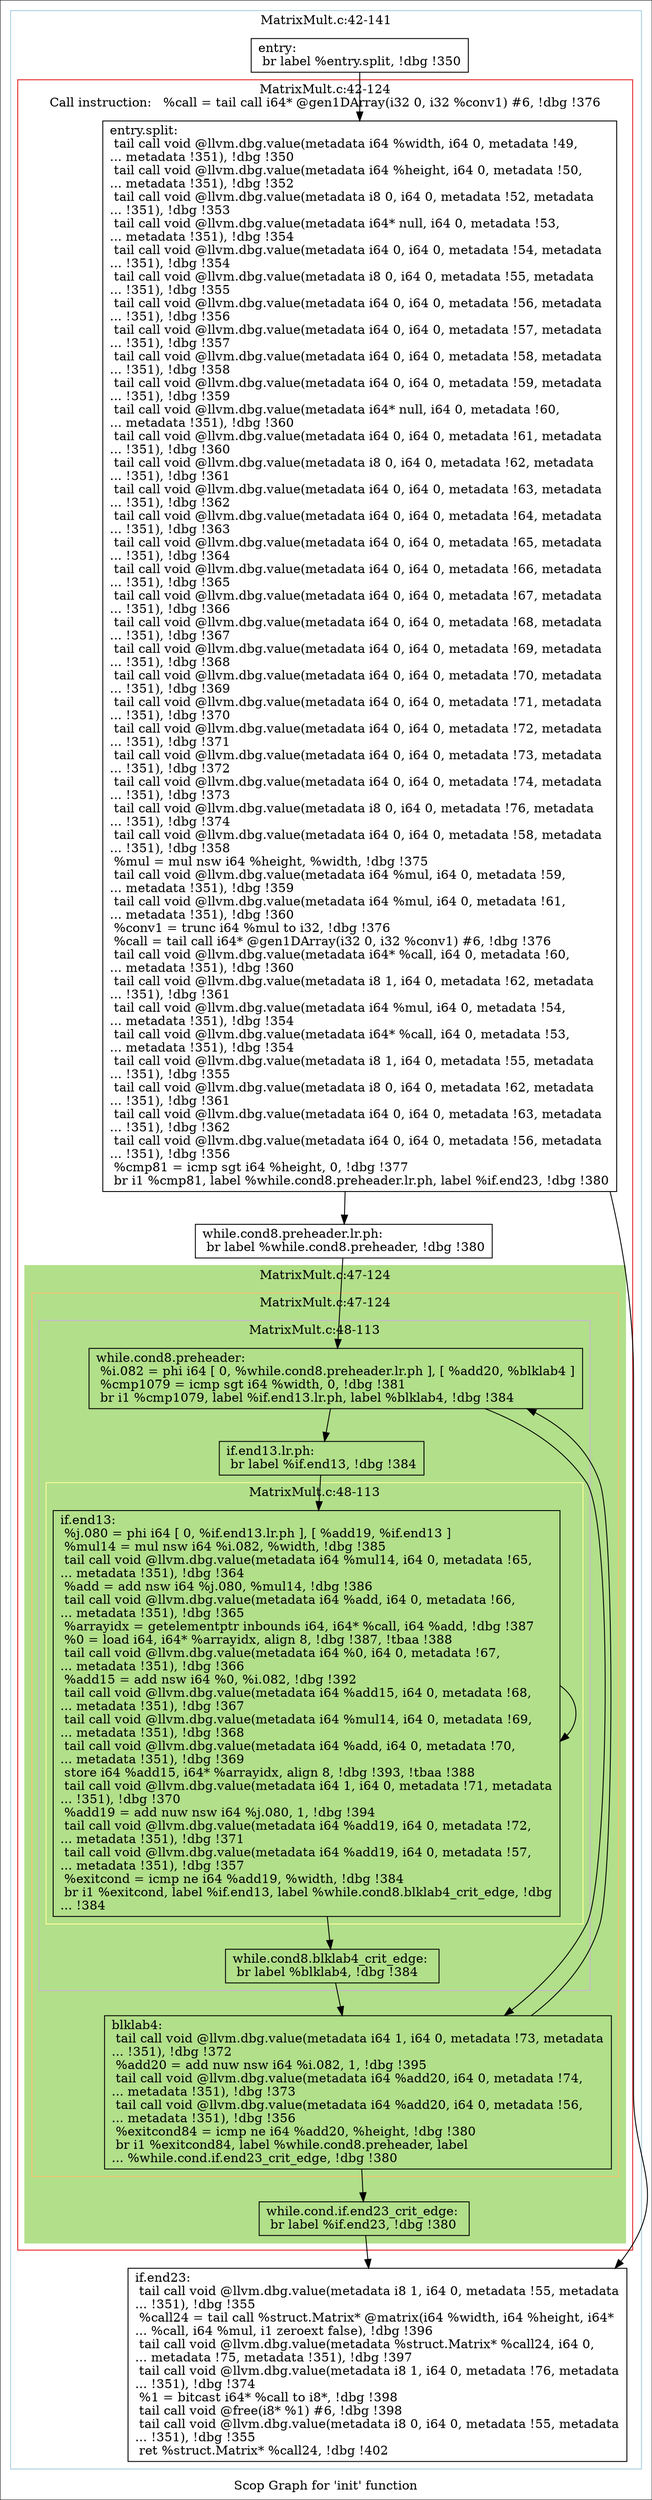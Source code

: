 digraph "Scop Graph for 'init' function" {
	label="Scop Graph for 'init' function";

	Node0xabf3ce0 [shape=record,label="{entry:\l  br label %entry.split, !dbg !350\l}"];
	Node0xabf3ce0 -> Node0xad92cf0;
	Node0xad92cf0 [shape=record,label="{entry.split:                                      \l  tail call void @llvm.dbg.value(metadata i64 %width, i64 0, metadata !49,\l... metadata !351), !dbg !350\l  tail call void @llvm.dbg.value(metadata i64 %height, i64 0, metadata !50,\l... metadata !351), !dbg !352\l  tail call void @llvm.dbg.value(metadata i8 0, i64 0, metadata !52, metadata\l... !351), !dbg !353\l  tail call void @llvm.dbg.value(metadata i64* null, i64 0, metadata !53,\l... metadata !351), !dbg !354\l  tail call void @llvm.dbg.value(metadata i64 0, i64 0, metadata !54, metadata\l... !351), !dbg !354\l  tail call void @llvm.dbg.value(metadata i8 0, i64 0, metadata !55, metadata\l... !351), !dbg !355\l  tail call void @llvm.dbg.value(metadata i64 0, i64 0, metadata !56, metadata\l... !351), !dbg !356\l  tail call void @llvm.dbg.value(metadata i64 0, i64 0, metadata !57, metadata\l... !351), !dbg !357\l  tail call void @llvm.dbg.value(metadata i64 0, i64 0, metadata !58, metadata\l... !351), !dbg !358\l  tail call void @llvm.dbg.value(metadata i64 0, i64 0, metadata !59, metadata\l... !351), !dbg !359\l  tail call void @llvm.dbg.value(metadata i64* null, i64 0, metadata !60,\l... metadata !351), !dbg !360\l  tail call void @llvm.dbg.value(metadata i64 0, i64 0, metadata !61, metadata\l... !351), !dbg !360\l  tail call void @llvm.dbg.value(metadata i8 0, i64 0, metadata !62, metadata\l... !351), !dbg !361\l  tail call void @llvm.dbg.value(metadata i64 0, i64 0, metadata !63, metadata\l... !351), !dbg !362\l  tail call void @llvm.dbg.value(metadata i64 0, i64 0, metadata !64, metadata\l... !351), !dbg !363\l  tail call void @llvm.dbg.value(metadata i64 0, i64 0, metadata !65, metadata\l... !351), !dbg !364\l  tail call void @llvm.dbg.value(metadata i64 0, i64 0, metadata !66, metadata\l... !351), !dbg !365\l  tail call void @llvm.dbg.value(metadata i64 0, i64 0, metadata !67, metadata\l... !351), !dbg !366\l  tail call void @llvm.dbg.value(metadata i64 0, i64 0, metadata !68, metadata\l... !351), !dbg !367\l  tail call void @llvm.dbg.value(metadata i64 0, i64 0, metadata !69, metadata\l... !351), !dbg !368\l  tail call void @llvm.dbg.value(metadata i64 0, i64 0, metadata !70, metadata\l... !351), !dbg !369\l  tail call void @llvm.dbg.value(metadata i64 0, i64 0, metadata !71, metadata\l... !351), !dbg !370\l  tail call void @llvm.dbg.value(metadata i64 0, i64 0, metadata !72, metadata\l... !351), !dbg !371\l  tail call void @llvm.dbg.value(metadata i64 0, i64 0, metadata !73, metadata\l... !351), !dbg !372\l  tail call void @llvm.dbg.value(metadata i64 0, i64 0, metadata !74, metadata\l... !351), !dbg !373\l  tail call void @llvm.dbg.value(metadata i8 0, i64 0, metadata !76, metadata\l... !351), !dbg !374\l  tail call void @llvm.dbg.value(metadata i64 0, i64 0, metadata !58, metadata\l... !351), !dbg !358\l  %mul = mul nsw i64 %height, %width, !dbg !375\l  tail call void @llvm.dbg.value(metadata i64 %mul, i64 0, metadata !59,\l... metadata !351), !dbg !359\l  tail call void @llvm.dbg.value(metadata i64 %mul, i64 0, metadata !61,\l... metadata !351), !dbg !360\l  %conv1 = trunc i64 %mul to i32, !dbg !376\l  %call = tail call i64* @gen1DArray(i32 0, i32 %conv1) #6, !dbg !376\l  tail call void @llvm.dbg.value(metadata i64* %call, i64 0, metadata !60,\l... metadata !351), !dbg !360\l  tail call void @llvm.dbg.value(metadata i8 1, i64 0, metadata !62, metadata\l... !351), !dbg !361\l  tail call void @llvm.dbg.value(metadata i64 %mul, i64 0, metadata !54,\l... metadata !351), !dbg !354\l  tail call void @llvm.dbg.value(metadata i64* %call, i64 0, metadata !53,\l... metadata !351), !dbg !354\l  tail call void @llvm.dbg.value(metadata i8 1, i64 0, metadata !55, metadata\l... !351), !dbg !355\l  tail call void @llvm.dbg.value(metadata i8 0, i64 0, metadata !62, metadata\l... !351), !dbg !361\l  tail call void @llvm.dbg.value(metadata i64 0, i64 0, metadata !63, metadata\l... !351), !dbg !362\l  tail call void @llvm.dbg.value(metadata i64 0, i64 0, metadata !56, metadata\l... !351), !dbg !356\l  %cmp81 = icmp sgt i64 %height, 0, !dbg !377\l  br i1 %cmp81, label %while.cond8.preheader.lr.ph, label %if.end23, !dbg !380\l}"];
	Node0xad92cf0 -> Node0xad947f0;
	Node0xad92cf0 -> Node0xad8c480;
	Node0xad947f0 [shape=record,label="{while.cond8.preheader.lr.ph:                      \l  br label %while.cond8.preheader, !dbg !380\l}"];
	Node0xad947f0 -> Node0xae0b9c0;
	Node0xae0b9c0 [shape=record,label="{while.cond8.preheader:                            \l  %i.082 = phi i64 [ 0, %while.cond8.preheader.lr.ph ], [ %add20, %blklab4 ]\l  %cmp1079 = icmp sgt i64 %width, 0, !dbg !381\l  br i1 %cmp1079, label %if.end13.lr.ph, label %blklab4, !dbg !384\l}"];
	Node0xae0b9c0 -> Node0xadefaa0;
	Node0xae0b9c0 -> Node0xad8d930;
	Node0xadefaa0 [shape=record,label="{if.end13.lr.ph:                                   \l  br label %if.end13, !dbg !384\l}"];
	Node0xadefaa0 -> Node0xae0e6e0;
	Node0xae0e6e0 [shape=record,label="{if.end13:                                         \l  %j.080 = phi i64 [ 0, %if.end13.lr.ph ], [ %add19, %if.end13 ]\l  %mul14 = mul nsw i64 %i.082, %width, !dbg !385\l  tail call void @llvm.dbg.value(metadata i64 %mul14, i64 0, metadata !65,\l... metadata !351), !dbg !364\l  %add = add nsw i64 %j.080, %mul14, !dbg !386\l  tail call void @llvm.dbg.value(metadata i64 %add, i64 0, metadata !66,\l... metadata !351), !dbg !365\l  %arrayidx = getelementptr inbounds i64, i64* %call, i64 %add, !dbg !387\l  %0 = load i64, i64* %arrayidx, align 8, !dbg !387, !tbaa !388\l  tail call void @llvm.dbg.value(metadata i64 %0, i64 0, metadata !67,\l... metadata !351), !dbg !366\l  %add15 = add nsw i64 %0, %i.082, !dbg !392\l  tail call void @llvm.dbg.value(metadata i64 %add15, i64 0, metadata !68,\l... metadata !351), !dbg !367\l  tail call void @llvm.dbg.value(metadata i64 %mul14, i64 0, metadata !69,\l... metadata !351), !dbg !368\l  tail call void @llvm.dbg.value(metadata i64 %add, i64 0, metadata !70,\l... metadata !351), !dbg !369\l  store i64 %add15, i64* %arrayidx, align 8, !dbg !393, !tbaa !388\l  tail call void @llvm.dbg.value(metadata i64 1, i64 0, metadata !71, metadata\l... !351), !dbg !370\l  %add19 = add nuw nsw i64 %j.080, 1, !dbg !394\l  tail call void @llvm.dbg.value(metadata i64 %add19, i64 0, metadata !72,\l... metadata !351), !dbg !371\l  tail call void @llvm.dbg.value(metadata i64 %add19, i64 0, metadata !57,\l... metadata !351), !dbg !357\l  %exitcond = icmp ne i64 %add19, %width, !dbg !384\l  br i1 %exitcond, label %if.end13, label %while.cond8.blklab4_crit_edge, !dbg\l... !384\l}"];
	Node0xae0e6e0 -> Node0xae0e6e0[constraint=false];
	Node0xae0e6e0 -> Node0xae41820;
	Node0xae41820 [shape=record,label="{while.cond8.blklab4_crit_edge:                    \l  br label %blklab4, !dbg !384\l}"];
	Node0xae41820 -> Node0xad8d930;
	Node0xad8d930 [shape=record,label="{blklab4:                                          \l  tail call void @llvm.dbg.value(metadata i64 1, i64 0, metadata !73, metadata\l... !351), !dbg !372\l  %add20 = add nuw nsw i64 %i.082, 1, !dbg !395\l  tail call void @llvm.dbg.value(metadata i64 %add20, i64 0, metadata !74,\l... metadata !351), !dbg !373\l  tail call void @llvm.dbg.value(metadata i64 %add20, i64 0, metadata !56,\l... metadata !351), !dbg !356\l  %exitcond84 = icmp ne i64 %add20, %height, !dbg !380\l  br i1 %exitcond84, label %while.cond8.preheader, label\l... %while.cond.if.end23_crit_edge, !dbg !380\l}"];
	Node0xad8d930 -> Node0xae0b9c0[constraint=false];
	Node0xad8d930 -> Node0xad73610;
	Node0xad73610 [shape=record,label="{while.cond.if.end23_crit_edge:                    \l  br label %if.end23, !dbg !380\l}"];
	Node0xad73610 -> Node0xad8c480;
	Node0xad8c480 [shape=record,label="{if.end23:                                         \l  tail call void @llvm.dbg.value(metadata i8 1, i64 0, metadata !55, metadata\l... !351), !dbg !355\l  %call24 = tail call %struct.Matrix* @matrix(i64 %width, i64 %height, i64*\l... %call, i64 %mul, i1 zeroext false), !dbg !396\l  tail call void @llvm.dbg.value(metadata %struct.Matrix* %call24, i64 0,\l... metadata !75, metadata !351), !dbg !397\l  tail call void @llvm.dbg.value(metadata i8 1, i64 0, metadata !76, metadata\l... !351), !dbg !374\l  %1 = bitcast i64* %call to i8*, !dbg !398\l  tail call void @free(i8* %1) #6, !dbg !398\l  tail call void @llvm.dbg.value(metadata i8 0, i64 0, metadata !55, metadata\l... !351), !dbg !355\l  ret %struct.Matrix* %call24, !dbg !402\l}"];
	colorscheme = "paired12"
        subgraph cluster_0xae24e30 {
          label = "MatrixMult.c:42-141
";
          style = solid;
          color = 1
          subgraph cluster_0xae22e80 {
            label = "MatrixMult.c:42-124
Call instruction:   %call = tail call i64* @gen1DArray(i32 0, i32 %conv1) #6, !dbg !376";
            style = solid;
            color = 6
            subgraph cluster_0xae143a0 {
              label = "MatrixMult.c:47-124
";
              style = filled;
              color = 3              subgraph cluster_0xae23330 {
                label = "MatrixMult.c:47-124
";
                style = solid;
                color = 7
                subgraph cluster_0xae244d0 {
                  label = "MatrixMult.c:48-113
";
                  style = solid;
                  color = 9
                  subgraph cluster_0xae24980 {
                    label = "MatrixMult.c:48-113
";
                    style = solid;
                    color = 11
                    Node0xae0e6e0;
                  }
                  Node0xae0b9c0;
                  Node0xadefaa0;
                  Node0xae41820;
                }
                Node0xad8d930;
              }
              Node0xad73610;
            }
            Node0xad92cf0;
            Node0xad947f0;
          }
          Node0xabf3ce0;
          Node0xad8c480;
        }
}
